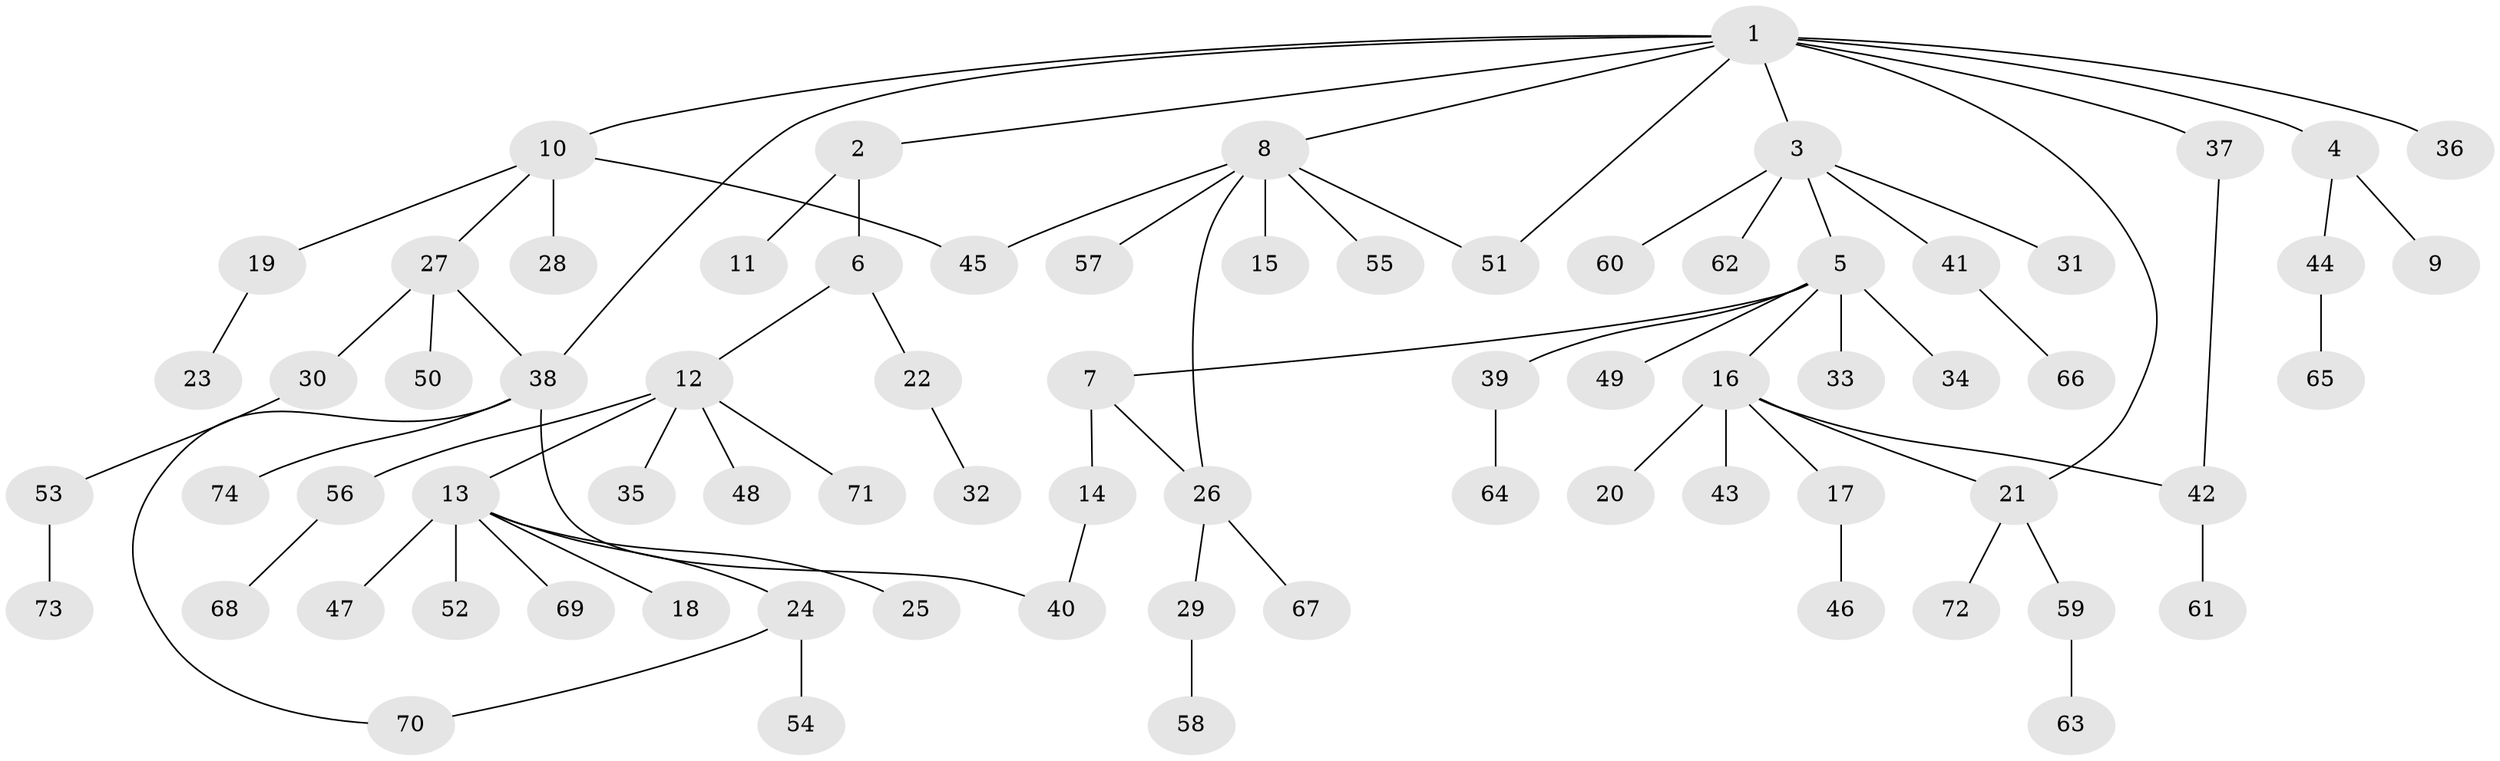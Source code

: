 // coarse degree distribution, {9: 0.0196078431372549, 2: 0.13725490196078433, 5: 0.058823529411764705, 6: 0.058823529411764705, 7: 0.0196078431372549, 4: 0.058823529411764705, 1: 0.5882352941176471, 3: 0.058823529411764705}
// Generated by graph-tools (version 1.1) at 2025/23/03/03/25 07:23:55]
// undirected, 74 vertices, 81 edges
graph export_dot {
graph [start="1"]
  node [color=gray90,style=filled];
  1;
  2;
  3;
  4;
  5;
  6;
  7;
  8;
  9;
  10;
  11;
  12;
  13;
  14;
  15;
  16;
  17;
  18;
  19;
  20;
  21;
  22;
  23;
  24;
  25;
  26;
  27;
  28;
  29;
  30;
  31;
  32;
  33;
  34;
  35;
  36;
  37;
  38;
  39;
  40;
  41;
  42;
  43;
  44;
  45;
  46;
  47;
  48;
  49;
  50;
  51;
  52;
  53;
  54;
  55;
  56;
  57;
  58;
  59;
  60;
  61;
  62;
  63;
  64;
  65;
  66;
  67;
  68;
  69;
  70;
  71;
  72;
  73;
  74;
  1 -- 2;
  1 -- 3;
  1 -- 4;
  1 -- 8;
  1 -- 10;
  1 -- 21;
  1 -- 36;
  1 -- 37;
  1 -- 38;
  1 -- 51;
  2 -- 6;
  2 -- 11;
  3 -- 5;
  3 -- 31;
  3 -- 41;
  3 -- 60;
  3 -- 62;
  4 -- 9;
  4 -- 44;
  5 -- 7;
  5 -- 16;
  5 -- 33;
  5 -- 34;
  5 -- 39;
  5 -- 49;
  6 -- 12;
  6 -- 22;
  7 -- 14;
  7 -- 26;
  8 -- 15;
  8 -- 26;
  8 -- 45;
  8 -- 51;
  8 -- 55;
  8 -- 57;
  10 -- 19;
  10 -- 27;
  10 -- 28;
  10 -- 45;
  12 -- 13;
  12 -- 35;
  12 -- 48;
  12 -- 56;
  12 -- 71;
  13 -- 18;
  13 -- 24;
  13 -- 25;
  13 -- 47;
  13 -- 52;
  13 -- 69;
  14 -- 40;
  16 -- 17;
  16 -- 20;
  16 -- 21;
  16 -- 42;
  16 -- 43;
  17 -- 46;
  19 -- 23;
  21 -- 59;
  21 -- 72;
  22 -- 32;
  24 -- 54;
  24 -- 70;
  26 -- 29;
  26 -- 67;
  27 -- 30;
  27 -- 38;
  27 -- 50;
  29 -- 58;
  30 -- 53;
  37 -- 42;
  38 -- 40;
  38 -- 70;
  38 -- 74;
  39 -- 64;
  41 -- 66;
  42 -- 61;
  44 -- 65;
  53 -- 73;
  56 -- 68;
  59 -- 63;
}
